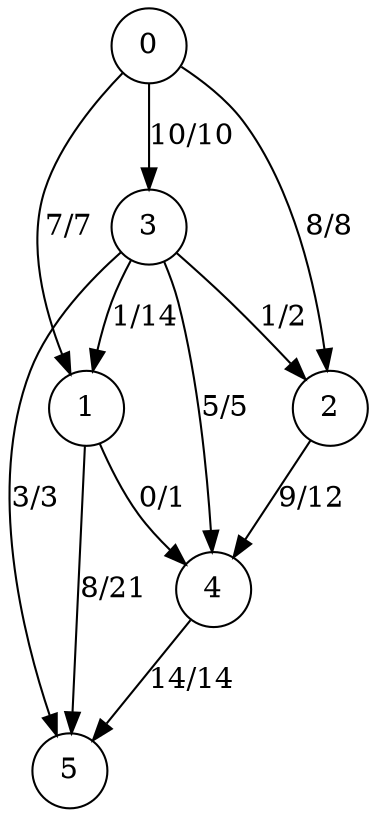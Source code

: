 digraph g {
node [shape = circle]; 
0 1 2 3 4 5 ;
2 -> 4 [ label = "9/12"]; 
1 -> 4 [ label = "0/1"]; 
1 -> 5 [ label = "8/21"]; 
0 -> 1 [ label = "7/7"]; 
0 -> 2 [ label = "8/8"]; 
0 -> 3 [ label = "10/10"]; 
3 -> 5 [ label = "3/3"]; 
3 -> 1 [ label = "1/14"]; 
3 -> 2 [ label = "1/2"]; 
3 -> 4 [ label = "5/5"]; 
4 -> 5 [ label = "14/14"]; 
} 
